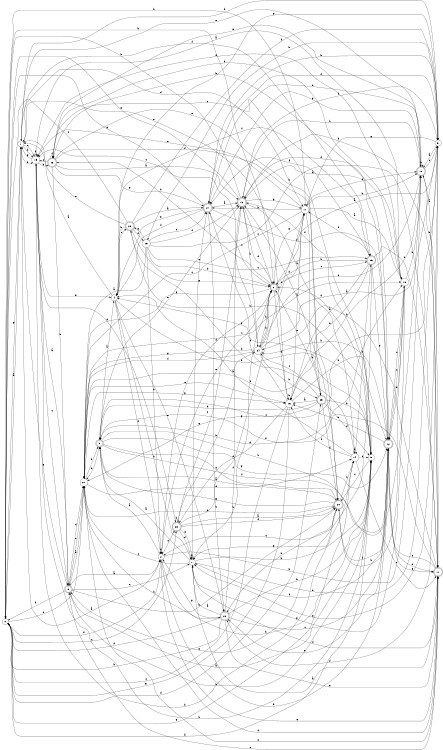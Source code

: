 digraph n24_4 {
__start0 [label="" shape="none"];

rankdir=LR;
size="8,5";

s0 [style="filled", color="black", fillcolor="white" shape="circle", label="0"];
s1 [style="filled", color="black", fillcolor="white" shape="circle", label="1"];
s2 [style="filled", color="black", fillcolor="white" shape="circle", label="2"];
s3 [style="rounded,filled", color="black", fillcolor="white" shape="doublecircle", label="3"];
s4 [style="filled", color="black", fillcolor="white" shape="circle", label="4"];
s5 [style="filled", color="black", fillcolor="white" shape="circle", label="5"];
s6 [style="rounded,filled", color="black", fillcolor="white" shape="doublecircle", label="6"];
s7 [style="filled", color="black", fillcolor="white" shape="circle", label="7"];
s8 [style="rounded,filled", color="black", fillcolor="white" shape="doublecircle", label="8"];
s9 [style="filled", color="black", fillcolor="white" shape="circle", label="9"];
s10 [style="rounded,filled", color="black", fillcolor="white" shape="doublecircle", label="10"];
s11 [style="rounded,filled", color="black", fillcolor="white" shape="doublecircle", label="11"];
s12 [style="rounded,filled", color="black", fillcolor="white" shape="doublecircle", label="12"];
s13 [style="rounded,filled", color="black", fillcolor="white" shape="doublecircle", label="13"];
s14 [style="filled", color="black", fillcolor="white" shape="circle", label="14"];
s15 [style="rounded,filled", color="black", fillcolor="white" shape="doublecircle", label="15"];
s16 [style="filled", color="black", fillcolor="white" shape="circle", label="16"];
s17 [style="filled", color="black", fillcolor="white" shape="circle", label="17"];
s18 [style="filled", color="black", fillcolor="white" shape="circle", label="18"];
s19 [style="filled", color="black", fillcolor="white" shape="circle", label="19"];
s20 [style="rounded,filled", color="black", fillcolor="white" shape="doublecircle", label="20"];
s21 [style="filled", color="black", fillcolor="white" shape="circle", label="21"];
s22 [style="rounded,filled", color="black", fillcolor="white" shape="doublecircle", label="22"];
s23 [style="rounded,filled", color="black", fillcolor="white" shape="doublecircle", label="23"];
s24 [style="filled", color="black", fillcolor="white" shape="circle", label="24"];
s25 [style="rounded,filled", color="black", fillcolor="white" shape="doublecircle", label="25"];
s26 [style="rounded,filled", color="black", fillcolor="white" shape="doublecircle", label="26"];
s27 [style="rounded,filled", color="black", fillcolor="white" shape="doublecircle", label="27"];
s28 [style="rounded,filled", color="black", fillcolor="white" shape="doublecircle", label="28"];
s29 [style="filled", color="black", fillcolor="white" shape="circle", label="29"];
s0 -> s1 [label="a"];
s0 -> s17 [label="b"];
s0 -> s23 [label="c"];
s0 -> s25 [label="d"];
s0 -> s21 [label="e"];
s0 -> s2 [label="f"];
s0 -> s14 [label="g"];
s0 -> s8 [label="h"];
s1 -> s2 [label="a"];
s1 -> s19 [label="b"];
s1 -> s19 [label="c"];
s1 -> s17 [label="d"];
s1 -> s10 [label="e"];
s1 -> s15 [label="f"];
s1 -> s0 [label="g"];
s1 -> s19 [label="h"];
s2 -> s3 [label="a"];
s2 -> s5 [label="b"];
s2 -> s23 [label="c"];
s2 -> s8 [label="d"];
s2 -> s11 [label="e"];
s2 -> s2 [label="f"];
s2 -> s10 [label="g"];
s2 -> s12 [label="h"];
s3 -> s4 [label="a"];
s3 -> s10 [label="b"];
s3 -> s20 [label="c"];
s3 -> s18 [label="d"];
s3 -> s13 [label="e"];
s3 -> s12 [label="f"];
s3 -> s12 [label="g"];
s3 -> s21 [label="h"];
s4 -> s1 [label="a"];
s4 -> s5 [label="b"];
s4 -> s28 [label="c"];
s4 -> s2 [label="d"];
s4 -> s22 [label="e"];
s4 -> s15 [label="f"];
s4 -> s9 [label="g"];
s4 -> s7 [label="h"];
s5 -> s6 [label="a"];
s5 -> s19 [label="b"];
s5 -> s20 [label="c"];
s5 -> s8 [label="d"];
s5 -> s26 [label="e"];
s5 -> s13 [label="f"];
s5 -> s4 [label="g"];
s5 -> s0 [label="h"];
s6 -> s2 [label="a"];
s6 -> s5 [label="b"];
s6 -> s7 [label="c"];
s6 -> s21 [label="d"];
s6 -> s21 [label="e"];
s6 -> s0 [label="f"];
s6 -> s1 [label="g"];
s6 -> s20 [label="h"];
s7 -> s3 [label="a"];
s7 -> s8 [label="b"];
s7 -> s21 [label="c"];
s7 -> s9 [label="d"];
s7 -> s27 [label="e"];
s7 -> s11 [label="f"];
s7 -> s7 [label="g"];
s7 -> s5 [label="h"];
s8 -> s9 [label="a"];
s8 -> s26 [label="b"];
s8 -> s15 [label="c"];
s8 -> s13 [label="d"];
s8 -> s2 [label="e"];
s8 -> s16 [label="f"];
s8 -> s21 [label="g"];
s8 -> s24 [label="h"];
s9 -> s10 [label="a"];
s9 -> s29 [label="b"];
s9 -> s3 [label="c"];
s9 -> s27 [label="d"];
s9 -> s7 [label="e"];
s9 -> s22 [label="f"];
s9 -> s17 [label="g"];
s9 -> s1 [label="h"];
s10 -> s11 [label="a"];
s10 -> s13 [label="b"];
s10 -> s9 [label="c"];
s10 -> s27 [label="d"];
s10 -> s26 [label="e"];
s10 -> s21 [label="f"];
s10 -> s27 [label="g"];
s10 -> s10 [label="h"];
s11 -> s7 [label="a"];
s11 -> s10 [label="b"];
s11 -> s12 [label="c"];
s11 -> s21 [label="d"];
s11 -> s6 [label="e"];
s11 -> s3 [label="f"];
s11 -> s13 [label="g"];
s11 -> s24 [label="h"];
s12 -> s13 [label="a"];
s12 -> s16 [label="b"];
s12 -> s18 [label="c"];
s12 -> s11 [label="d"];
s12 -> s22 [label="e"];
s12 -> s7 [label="f"];
s12 -> s11 [label="g"];
s12 -> s24 [label="h"];
s13 -> s14 [label="a"];
s13 -> s0 [label="b"];
s13 -> s8 [label="c"];
s13 -> s18 [label="d"];
s13 -> s0 [label="e"];
s13 -> s9 [label="f"];
s13 -> s17 [label="g"];
s13 -> s24 [label="h"];
s14 -> s4 [label="a"];
s14 -> s15 [label="b"];
s14 -> s5 [label="c"];
s14 -> s14 [label="d"];
s14 -> s11 [label="e"];
s14 -> s16 [label="f"];
s14 -> s7 [label="g"];
s14 -> s28 [label="h"];
s15 -> s16 [label="a"];
s15 -> s8 [label="b"];
s15 -> s2 [label="c"];
s15 -> s11 [label="d"];
s15 -> s17 [label="e"];
s15 -> s27 [label="f"];
s15 -> s12 [label="g"];
s15 -> s16 [label="h"];
s16 -> s17 [label="a"];
s16 -> s12 [label="b"];
s16 -> s0 [label="c"];
s16 -> s23 [label="d"];
s16 -> s1 [label="e"];
s16 -> s27 [label="f"];
s16 -> s0 [label="g"];
s16 -> s16 [label="h"];
s17 -> s18 [label="a"];
s17 -> s10 [label="b"];
s17 -> s21 [label="c"];
s17 -> s25 [label="d"];
s17 -> s19 [label="e"];
s17 -> s10 [label="f"];
s17 -> s8 [label="g"];
s17 -> s27 [label="h"];
s18 -> s19 [label="a"];
s18 -> s20 [label="b"];
s18 -> s12 [label="c"];
s18 -> s12 [label="d"];
s18 -> s19 [label="e"];
s18 -> s26 [label="f"];
s18 -> s7 [label="g"];
s18 -> s10 [label="h"];
s19 -> s6 [label="a"];
s19 -> s20 [label="b"];
s19 -> s6 [label="c"];
s19 -> s23 [label="d"];
s19 -> s4 [label="e"];
s19 -> s19 [label="f"];
s19 -> s1 [label="g"];
s19 -> s26 [label="h"];
s20 -> s3 [label="a"];
s20 -> s21 [label="b"];
s20 -> s14 [label="c"];
s20 -> s13 [label="d"];
s20 -> s6 [label="e"];
s20 -> s12 [label="f"];
s20 -> s3 [label="g"];
s20 -> s22 [label="h"];
s21 -> s6 [label="a"];
s21 -> s3 [label="b"];
s21 -> s18 [label="c"];
s21 -> s14 [label="d"];
s21 -> s16 [label="e"];
s21 -> s11 [label="f"];
s21 -> s16 [label="g"];
s21 -> s22 [label="h"];
s22 -> s7 [label="a"];
s22 -> s0 [label="b"];
s22 -> s12 [label="c"];
s22 -> s0 [label="d"];
s22 -> s11 [label="e"];
s22 -> s13 [label="f"];
s22 -> s2 [label="g"];
s22 -> s5 [label="h"];
s23 -> s20 [label="a"];
s23 -> s23 [label="b"];
s23 -> s13 [label="c"];
s23 -> s7 [label="d"];
s23 -> s7 [label="e"];
s23 -> s20 [label="f"];
s23 -> s17 [label="g"];
s23 -> s24 [label="h"];
s24 -> s9 [label="a"];
s24 -> s25 [label="b"];
s24 -> s19 [label="c"];
s24 -> s10 [label="d"];
s24 -> s17 [label="e"];
s24 -> s21 [label="f"];
s24 -> s21 [label="g"];
s24 -> s8 [label="h"];
s25 -> s16 [label="a"];
s25 -> s5 [label="b"];
s25 -> s24 [label="c"];
s25 -> s5 [label="d"];
s25 -> s8 [label="e"];
s25 -> s20 [label="f"];
s25 -> s21 [label="g"];
s25 -> s3 [label="h"];
s26 -> s13 [label="a"];
s26 -> s12 [label="b"];
s26 -> s19 [label="c"];
s26 -> s25 [label="d"];
s26 -> s20 [label="e"];
s26 -> s26 [label="f"];
s26 -> s27 [label="g"];
s26 -> s6 [label="h"];
s27 -> s13 [label="a"];
s27 -> s22 [label="b"];
s27 -> s8 [label="c"];
s27 -> s12 [label="d"];
s27 -> s4 [label="e"];
s27 -> s4 [label="f"];
s27 -> s0 [label="g"];
s27 -> s9 [label="h"];
s28 -> s27 [label="a"];
s28 -> s5 [label="b"];
s28 -> s0 [label="c"];
s28 -> s29 [label="d"];
s28 -> s1 [label="e"];
s28 -> s9 [label="f"];
s28 -> s8 [label="g"];
s28 -> s4 [label="h"];
s29 -> s21 [label="a"];
s29 -> s11 [label="b"];
s29 -> s15 [label="c"];
s29 -> s8 [label="d"];
s29 -> s27 [label="e"];
s29 -> s13 [label="f"];
s29 -> s28 [label="g"];
s29 -> s2 [label="h"];

}